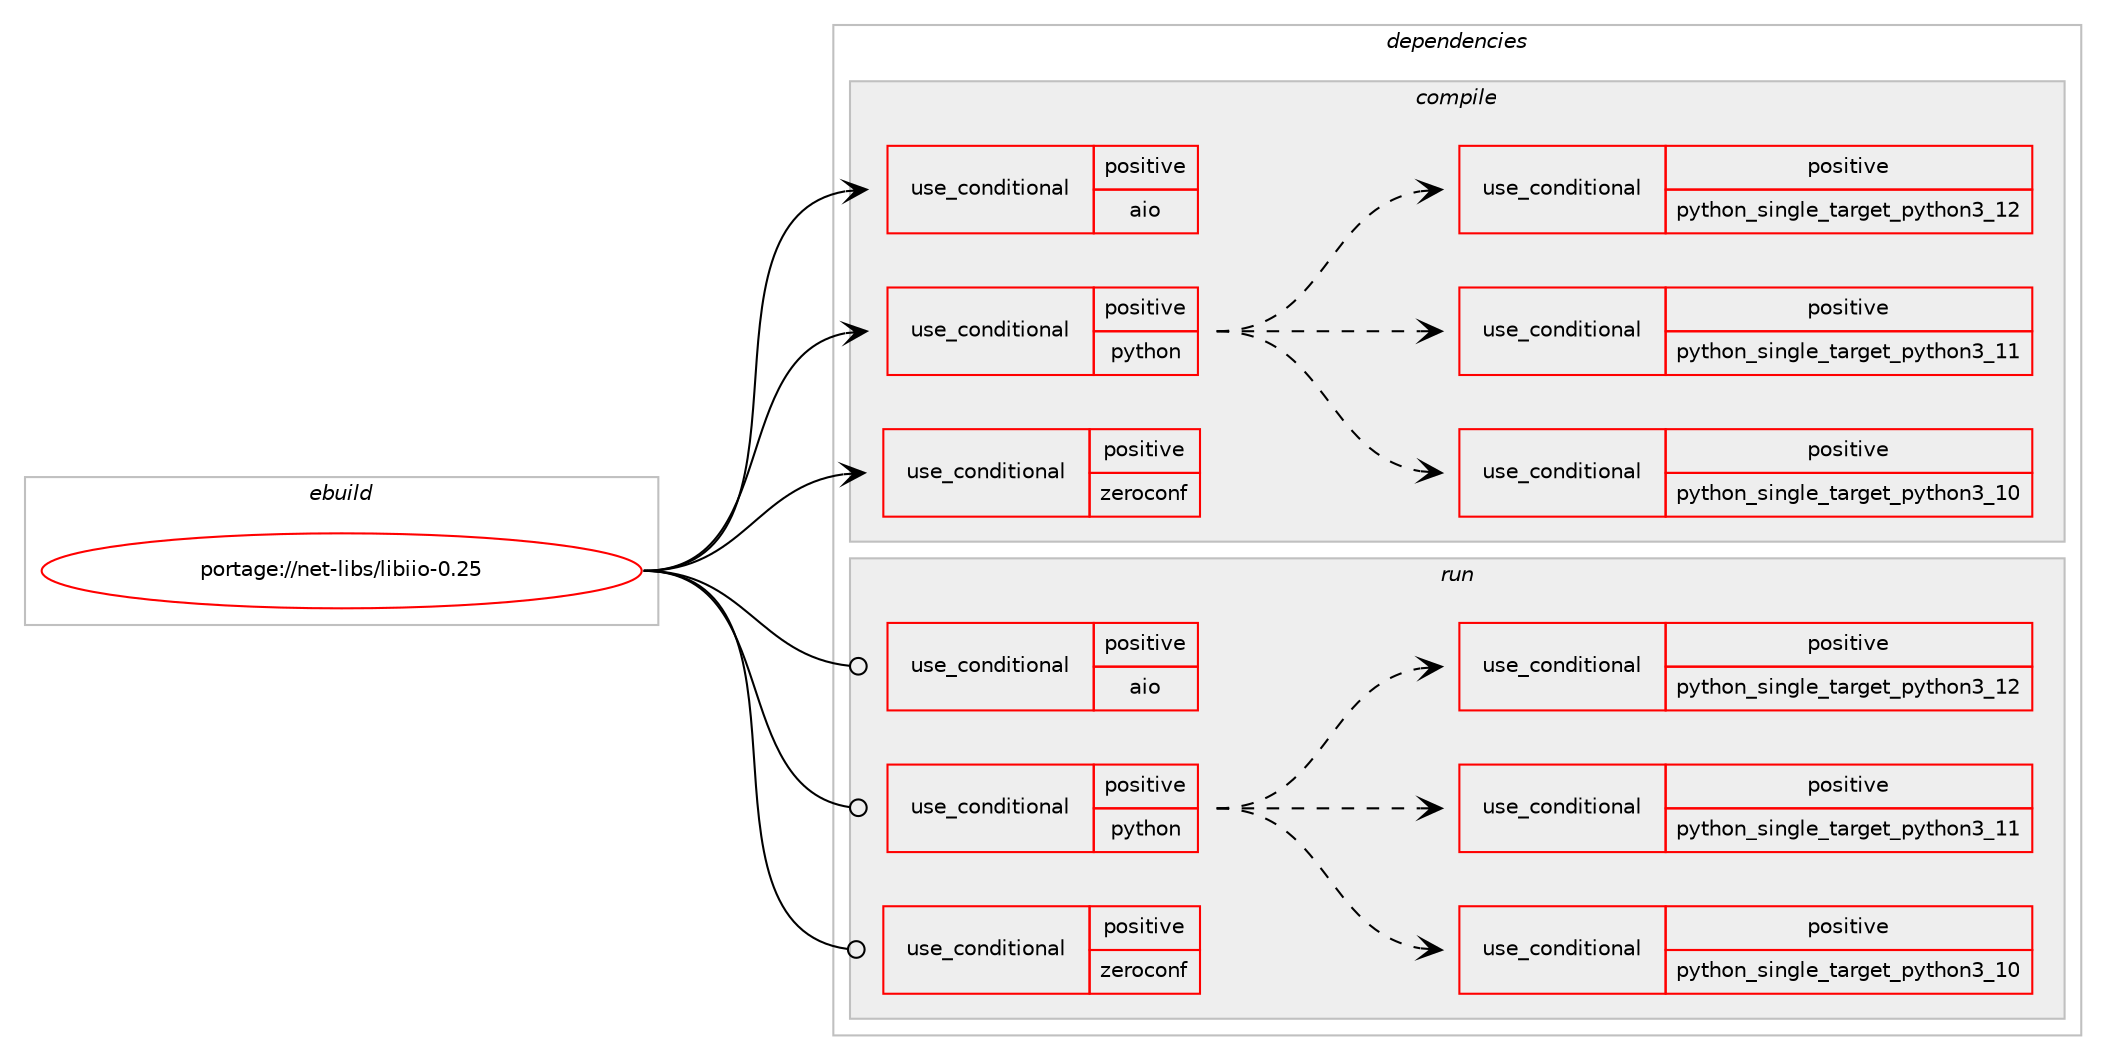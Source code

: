 digraph prolog {

# *************
# Graph options
# *************

newrank=true;
concentrate=true;
compound=true;
graph [rankdir=LR,fontname=Helvetica,fontsize=10,ranksep=1.5];#, ranksep=2.5, nodesep=0.2];
edge  [arrowhead=vee];
node  [fontname=Helvetica,fontsize=10];

# **********
# The ebuild
# **********

subgraph cluster_leftcol {
color=gray;
rank=same;
label=<<i>ebuild</i>>;
id [label="portage://net-libs/libiio-0.25", color=red, width=4, href="../net-libs/libiio-0.25.svg"];
}

# ****************
# The dependencies
# ****************

subgraph cluster_midcol {
color=gray;
label=<<i>dependencies</i>>;
subgraph cluster_compile {
fillcolor="#eeeeee";
style=filled;
label=<<i>compile</i>>;
subgraph cond91165 {
dependency183055 [label=<<TABLE BORDER="0" CELLBORDER="1" CELLSPACING="0" CELLPADDING="4"><TR><TD ROWSPAN="3" CELLPADDING="10">use_conditional</TD></TR><TR><TD>positive</TD></TR><TR><TD>aio</TD></TR></TABLE>>, shape=none, color=red];
# *** BEGIN UNKNOWN DEPENDENCY TYPE (TODO) ***
# dependency183055 -> package_dependency(portage://net-libs/libiio-0.25,install,no,dev-libs,libaio,none,[,,],[],[])
# *** END UNKNOWN DEPENDENCY TYPE (TODO) ***

}
id:e -> dependency183055:w [weight=20,style="solid",arrowhead="vee"];
subgraph cond91166 {
dependency183056 [label=<<TABLE BORDER="0" CELLBORDER="1" CELLSPACING="0" CELLPADDING="4"><TR><TD ROWSPAN="3" CELLPADDING="10">use_conditional</TD></TR><TR><TD>positive</TD></TR><TR><TD>python</TD></TR></TABLE>>, shape=none, color=red];
subgraph cond91167 {
dependency183057 [label=<<TABLE BORDER="0" CELLBORDER="1" CELLSPACING="0" CELLPADDING="4"><TR><TD ROWSPAN="3" CELLPADDING="10">use_conditional</TD></TR><TR><TD>positive</TD></TR><TR><TD>python_single_target_python3_10</TD></TR></TABLE>>, shape=none, color=red];
# *** BEGIN UNKNOWN DEPENDENCY TYPE (TODO) ***
# dependency183057 -> package_dependency(portage://net-libs/libiio-0.25,install,no,dev-lang,python,none,[,,],[slot(3.10)],[])
# *** END UNKNOWN DEPENDENCY TYPE (TODO) ***

}
dependency183056:e -> dependency183057:w [weight=20,style="dashed",arrowhead="vee"];
subgraph cond91168 {
dependency183058 [label=<<TABLE BORDER="0" CELLBORDER="1" CELLSPACING="0" CELLPADDING="4"><TR><TD ROWSPAN="3" CELLPADDING="10">use_conditional</TD></TR><TR><TD>positive</TD></TR><TR><TD>python_single_target_python3_11</TD></TR></TABLE>>, shape=none, color=red];
# *** BEGIN UNKNOWN DEPENDENCY TYPE (TODO) ***
# dependency183058 -> package_dependency(portage://net-libs/libiio-0.25,install,no,dev-lang,python,none,[,,],[slot(3.11)],[])
# *** END UNKNOWN DEPENDENCY TYPE (TODO) ***

}
dependency183056:e -> dependency183058:w [weight=20,style="dashed",arrowhead="vee"];
subgraph cond91169 {
dependency183059 [label=<<TABLE BORDER="0" CELLBORDER="1" CELLSPACING="0" CELLPADDING="4"><TR><TD ROWSPAN="3" CELLPADDING="10">use_conditional</TD></TR><TR><TD>positive</TD></TR><TR><TD>python_single_target_python3_12</TD></TR></TABLE>>, shape=none, color=red];
# *** BEGIN UNKNOWN DEPENDENCY TYPE (TODO) ***
# dependency183059 -> package_dependency(portage://net-libs/libiio-0.25,install,no,dev-lang,python,none,[,,],[slot(3.12)],[])
# *** END UNKNOWN DEPENDENCY TYPE (TODO) ***

}
dependency183056:e -> dependency183059:w [weight=20,style="dashed",arrowhead="vee"];
}
id:e -> dependency183056:w [weight=20,style="solid",arrowhead="vee"];
subgraph cond91170 {
dependency183060 [label=<<TABLE BORDER="0" CELLBORDER="1" CELLSPACING="0" CELLPADDING="4"><TR><TD ROWSPAN="3" CELLPADDING="10">use_conditional</TD></TR><TR><TD>positive</TD></TR><TR><TD>zeroconf</TD></TR></TABLE>>, shape=none, color=red];
# *** BEGIN UNKNOWN DEPENDENCY TYPE (TODO) ***
# dependency183060 -> package_dependency(portage://net-libs/libiio-0.25,install,no,net-dns,avahi,none,[,,],[],[use(enable(dbus),none)])
# *** END UNKNOWN DEPENDENCY TYPE (TODO) ***

}
id:e -> dependency183060:w [weight=20,style="solid",arrowhead="vee"];
# *** BEGIN UNKNOWN DEPENDENCY TYPE (TODO) ***
# id -> package_dependency(portage://net-libs/libiio-0.25,install,no,dev-libs,libxml2,none,[,,],[],[])
# *** END UNKNOWN DEPENDENCY TYPE (TODO) ***

# *** BEGIN UNKNOWN DEPENDENCY TYPE (TODO) ***
# id -> package_dependency(portage://net-libs/libiio-0.25,install,no,virtual,libusb,none,[,,],[slot(1)],[])
# *** END UNKNOWN DEPENDENCY TYPE (TODO) ***

}
subgraph cluster_compileandrun {
fillcolor="#eeeeee";
style=filled;
label=<<i>compile and run</i>>;
}
subgraph cluster_run {
fillcolor="#eeeeee";
style=filled;
label=<<i>run</i>>;
subgraph cond91171 {
dependency183061 [label=<<TABLE BORDER="0" CELLBORDER="1" CELLSPACING="0" CELLPADDING="4"><TR><TD ROWSPAN="3" CELLPADDING="10">use_conditional</TD></TR><TR><TD>positive</TD></TR><TR><TD>aio</TD></TR></TABLE>>, shape=none, color=red];
# *** BEGIN UNKNOWN DEPENDENCY TYPE (TODO) ***
# dependency183061 -> package_dependency(portage://net-libs/libiio-0.25,run,no,dev-libs,libaio,none,[,,],[],[])
# *** END UNKNOWN DEPENDENCY TYPE (TODO) ***

}
id:e -> dependency183061:w [weight=20,style="solid",arrowhead="odot"];
subgraph cond91172 {
dependency183062 [label=<<TABLE BORDER="0" CELLBORDER="1" CELLSPACING="0" CELLPADDING="4"><TR><TD ROWSPAN="3" CELLPADDING="10">use_conditional</TD></TR><TR><TD>positive</TD></TR><TR><TD>python</TD></TR></TABLE>>, shape=none, color=red];
subgraph cond91173 {
dependency183063 [label=<<TABLE BORDER="0" CELLBORDER="1" CELLSPACING="0" CELLPADDING="4"><TR><TD ROWSPAN="3" CELLPADDING="10">use_conditional</TD></TR><TR><TD>positive</TD></TR><TR><TD>python_single_target_python3_10</TD></TR></TABLE>>, shape=none, color=red];
# *** BEGIN UNKNOWN DEPENDENCY TYPE (TODO) ***
# dependency183063 -> package_dependency(portage://net-libs/libiio-0.25,run,no,dev-lang,python,none,[,,],[slot(3.10)],[])
# *** END UNKNOWN DEPENDENCY TYPE (TODO) ***

}
dependency183062:e -> dependency183063:w [weight=20,style="dashed",arrowhead="vee"];
subgraph cond91174 {
dependency183064 [label=<<TABLE BORDER="0" CELLBORDER="1" CELLSPACING="0" CELLPADDING="4"><TR><TD ROWSPAN="3" CELLPADDING="10">use_conditional</TD></TR><TR><TD>positive</TD></TR><TR><TD>python_single_target_python3_11</TD></TR></TABLE>>, shape=none, color=red];
# *** BEGIN UNKNOWN DEPENDENCY TYPE (TODO) ***
# dependency183064 -> package_dependency(portage://net-libs/libiio-0.25,run,no,dev-lang,python,none,[,,],[slot(3.11)],[])
# *** END UNKNOWN DEPENDENCY TYPE (TODO) ***

}
dependency183062:e -> dependency183064:w [weight=20,style="dashed",arrowhead="vee"];
subgraph cond91175 {
dependency183065 [label=<<TABLE BORDER="0" CELLBORDER="1" CELLSPACING="0" CELLPADDING="4"><TR><TD ROWSPAN="3" CELLPADDING="10">use_conditional</TD></TR><TR><TD>positive</TD></TR><TR><TD>python_single_target_python3_12</TD></TR></TABLE>>, shape=none, color=red];
# *** BEGIN UNKNOWN DEPENDENCY TYPE (TODO) ***
# dependency183065 -> package_dependency(portage://net-libs/libiio-0.25,run,no,dev-lang,python,none,[,,],[slot(3.12)],[])
# *** END UNKNOWN DEPENDENCY TYPE (TODO) ***

}
dependency183062:e -> dependency183065:w [weight=20,style="dashed",arrowhead="vee"];
}
id:e -> dependency183062:w [weight=20,style="solid",arrowhead="odot"];
subgraph cond91176 {
dependency183066 [label=<<TABLE BORDER="0" CELLBORDER="1" CELLSPACING="0" CELLPADDING="4"><TR><TD ROWSPAN="3" CELLPADDING="10">use_conditional</TD></TR><TR><TD>positive</TD></TR><TR><TD>zeroconf</TD></TR></TABLE>>, shape=none, color=red];
# *** BEGIN UNKNOWN DEPENDENCY TYPE (TODO) ***
# dependency183066 -> package_dependency(portage://net-libs/libiio-0.25,run,no,net-dns,avahi,none,[,,],[],[use(enable(dbus),none)])
# *** END UNKNOWN DEPENDENCY TYPE (TODO) ***

}
id:e -> dependency183066:w [weight=20,style="solid",arrowhead="odot"];
# *** BEGIN UNKNOWN DEPENDENCY TYPE (TODO) ***
# id -> package_dependency(portage://net-libs/libiio-0.25,run,no,dev-libs,libxml2,none,[,,],[],[])
# *** END UNKNOWN DEPENDENCY TYPE (TODO) ***

# *** BEGIN UNKNOWN DEPENDENCY TYPE (TODO) ***
# id -> package_dependency(portage://net-libs/libiio-0.25,run,no,virtual,libusb,none,[,,],[slot(1)],[])
# *** END UNKNOWN DEPENDENCY TYPE (TODO) ***

}
}

# **************
# The candidates
# **************

subgraph cluster_choices {
rank=same;
color=gray;
label=<<i>candidates</i>>;

}

}
